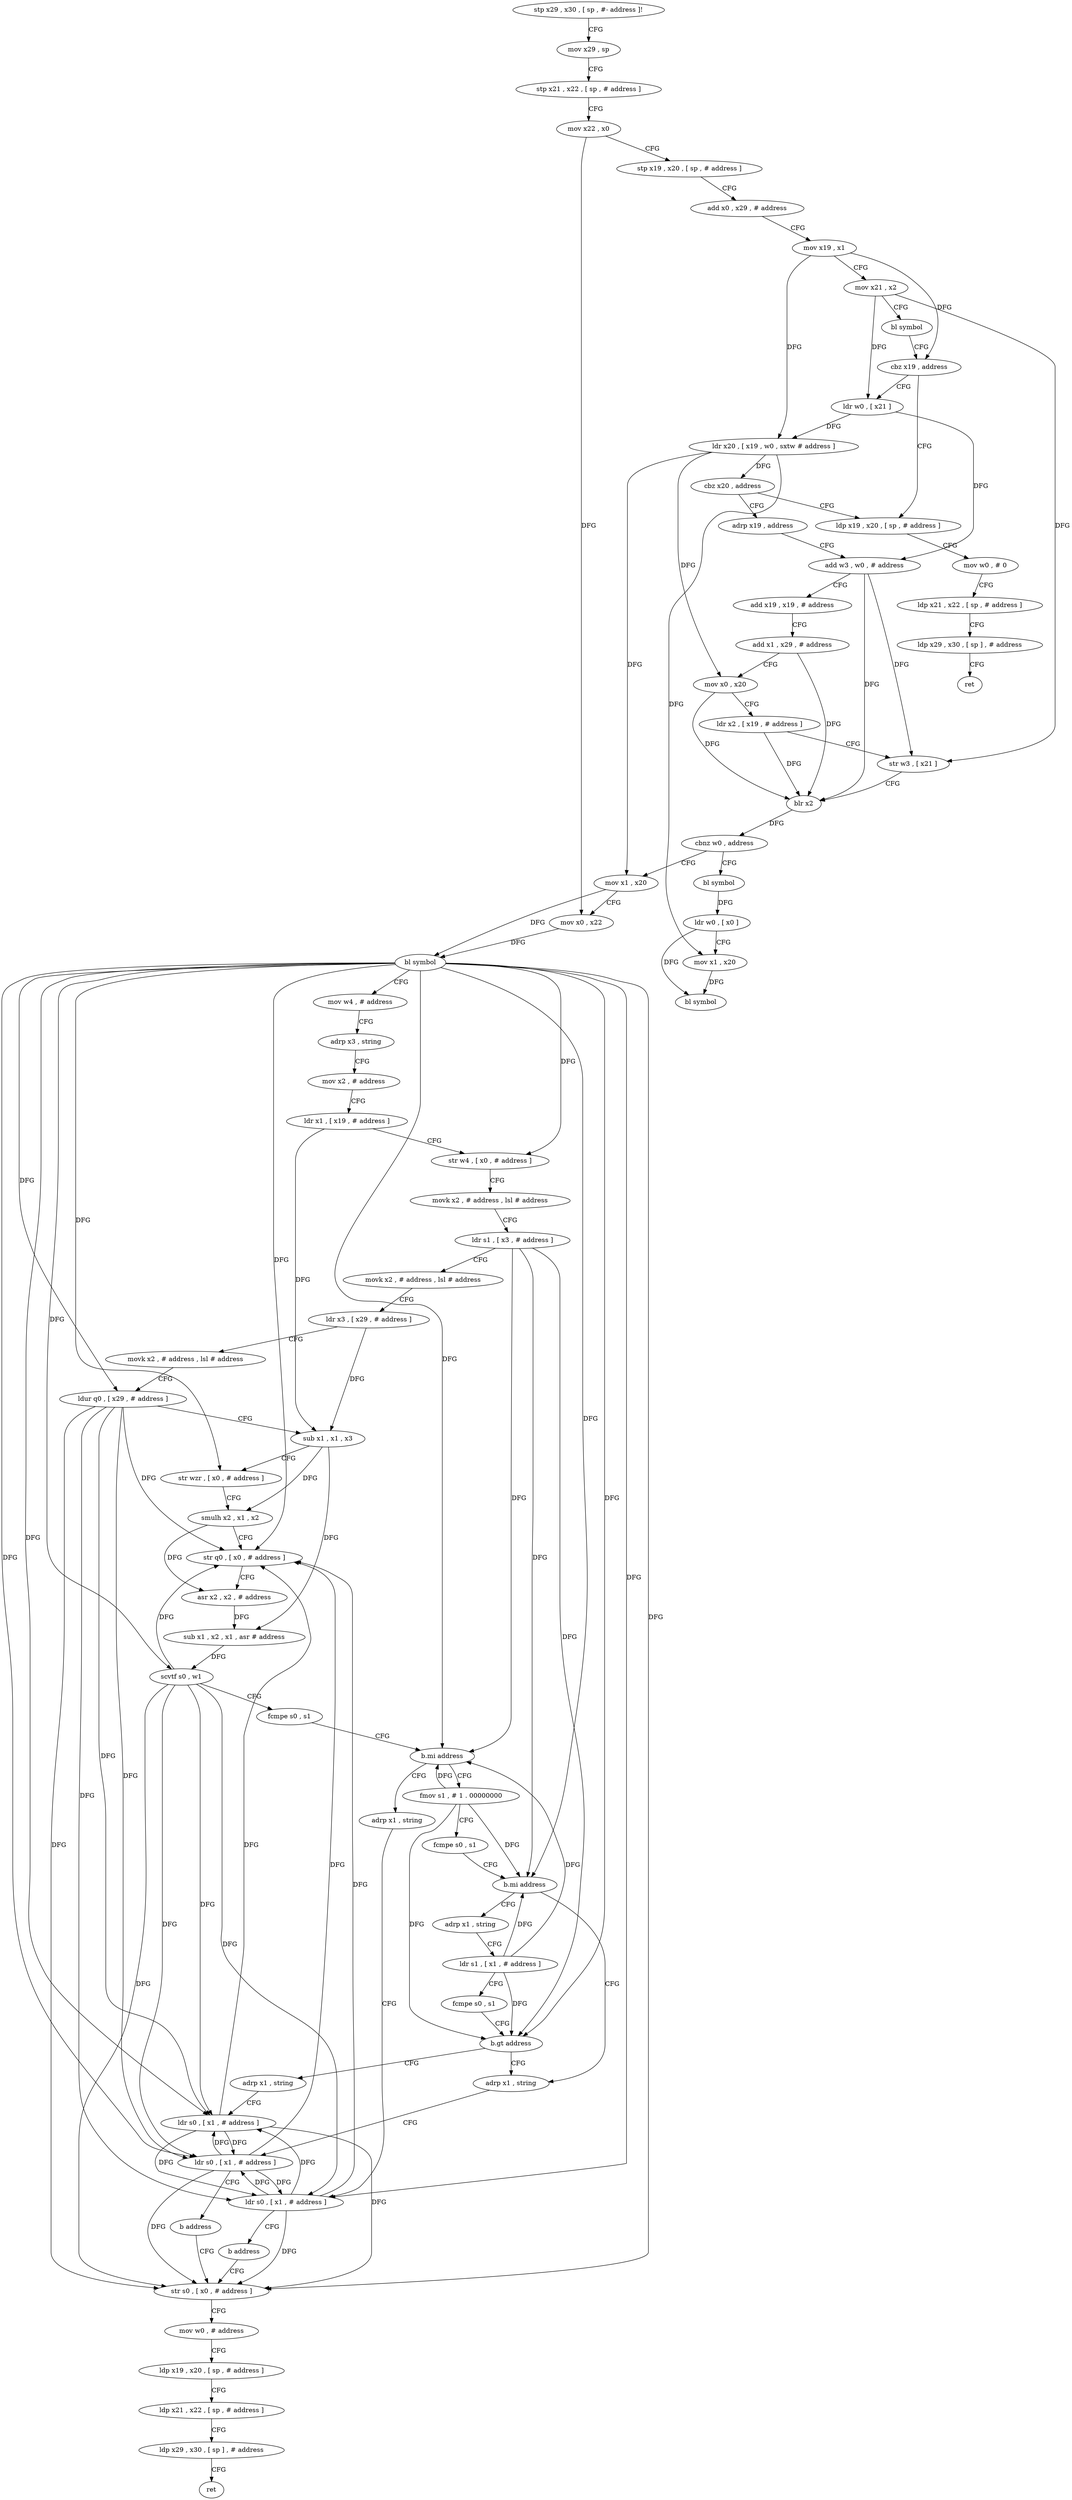 digraph "func" {
"4269176" [label = "stp x29 , x30 , [ sp , #- address ]!" ]
"4269180" [label = "mov x29 , sp" ]
"4269184" [label = "stp x21 , x22 , [ sp , # address ]" ]
"4269188" [label = "mov x22 , x0" ]
"4269192" [label = "stp x19 , x20 , [ sp , # address ]" ]
"4269196" [label = "add x0 , x29 , # address" ]
"4269200" [label = "mov x19 , x1" ]
"4269204" [label = "mov x21 , x2" ]
"4269208" [label = "bl symbol" ]
"4269212" [label = "cbz x19 , address" ]
"4269416" [label = "ldp x19 , x20 , [ sp , # address ]" ]
"4269216" [label = "ldr w0 , [ x21 ]" ]
"4269420" [label = "mov w0 , # 0" ]
"4269424" [label = "ldp x21 , x22 , [ sp , # address ]" ]
"4269428" [label = "ldp x29 , x30 , [ sp ] , # address" ]
"4269432" [label = "ret" ]
"4269220" [label = "ldr x20 , [ x19 , w0 , sxtw # address ]" ]
"4269224" [label = "cbz x20 , address" ]
"4269228" [label = "adrp x19 , address" ]
"4269232" [label = "add w3 , w0 , # address" ]
"4269236" [label = "add x19 , x19 , # address" ]
"4269240" [label = "add x1 , x29 , # address" ]
"4269244" [label = "mov x0 , x20" ]
"4269248" [label = "ldr x2 , [ x19 , # address ]" ]
"4269252" [label = "str w3 , [ x21 ]" ]
"4269256" [label = "blr x2" ]
"4269260" [label = "cbnz w0 , address" ]
"4269468" [label = "bl symbol" ]
"4269264" [label = "mov x1 , x20" ]
"4269472" [label = "ldr w0 , [ x0 ]" ]
"4269476" [label = "mov x1 , x20" ]
"4269480" [label = "bl symbol" ]
"4269268" [label = "mov x0 , x22" ]
"4269272" [label = "bl symbol" ]
"4269276" [label = "mov w4 , # address" ]
"4269280" [label = "adrp x3 , string" ]
"4269284" [label = "mov x2 , # address" ]
"4269288" [label = "ldr x1 , [ x19 , # address ]" ]
"4269292" [label = "str w4 , [ x0 , # address ]" ]
"4269296" [label = "movk x2 , # address , lsl # address" ]
"4269300" [label = "ldr s1 , [ x3 , # address ]" ]
"4269304" [label = "movk x2 , # address , lsl # address" ]
"4269308" [label = "ldr x3 , [ x29 , # address ]" ]
"4269312" [label = "movk x2 , # address , lsl # address" ]
"4269316" [label = "ldur q0 , [ x29 , # address ]" ]
"4269320" [label = "sub x1 , x1 , x3" ]
"4269324" [label = "str wzr , [ x0 , # address ]" ]
"4269328" [label = "smulh x2 , x1 , x2" ]
"4269332" [label = "str q0 , [ x0 , # address ]" ]
"4269336" [label = "asr x2 , x2 , # address" ]
"4269340" [label = "sub x1 , x2 , x1 , asr # address" ]
"4269344" [label = "scvtf s0 , w1" ]
"4269348" [label = "fcmpe s0 , s1" ]
"4269352" [label = "b.mi address" ]
"4269440" [label = "adrp x1 , string" ]
"4269356" [label = "fmov s1 , # 1 . 00000000" ]
"4269444" [label = "ldr s0 , [ x1 , # address ]" ]
"4269448" [label = "b address" ]
"4269392" [label = "str s0 , [ x0 , # address ]" ]
"4269360" [label = "fcmpe s0 , s1" ]
"4269364" [label = "b.mi address" ]
"4269456" [label = "adrp x1 , string" ]
"4269368" [label = "adrp x1 , string" ]
"4269396" [label = "mov w0 , # address" ]
"4269400" [label = "ldp x19 , x20 , [ sp , # address ]" ]
"4269404" [label = "ldp x21 , x22 , [ sp , # address ]" ]
"4269408" [label = "ldp x29 , x30 , [ sp ] , # address" ]
"4269412" [label = "ret" ]
"4269460" [label = "ldr s0 , [ x1 , # address ]" ]
"4269464" [label = "b address" ]
"4269372" [label = "ldr s1 , [ x1 , # address ]" ]
"4269376" [label = "fcmpe s0 , s1" ]
"4269380" [label = "b.gt address" ]
"4269384" [label = "adrp x1 , string" ]
"4269388" [label = "ldr s0 , [ x1 , # address ]" ]
"4269176" -> "4269180" [ label = "CFG" ]
"4269180" -> "4269184" [ label = "CFG" ]
"4269184" -> "4269188" [ label = "CFG" ]
"4269188" -> "4269192" [ label = "CFG" ]
"4269188" -> "4269268" [ label = "DFG" ]
"4269192" -> "4269196" [ label = "CFG" ]
"4269196" -> "4269200" [ label = "CFG" ]
"4269200" -> "4269204" [ label = "CFG" ]
"4269200" -> "4269212" [ label = "DFG" ]
"4269200" -> "4269220" [ label = "DFG" ]
"4269204" -> "4269208" [ label = "CFG" ]
"4269204" -> "4269216" [ label = "DFG" ]
"4269204" -> "4269252" [ label = "DFG" ]
"4269208" -> "4269212" [ label = "CFG" ]
"4269212" -> "4269416" [ label = "CFG" ]
"4269212" -> "4269216" [ label = "CFG" ]
"4269416" -> "4269420" [ label = "CFG" ]
"4269216" -> "4269220" [ label = "DFG" ]
"4269216" -> "4269232" [ label = "DFG" ]
"4269420" -> "4269424" [ label = "CFG" ]
"4269424" -> "4269428" [ label = "CFG" ]
"4269428" -> "4269432" [ label = "CFG" ]
"4269220" -> "4269224" [ label = "DFG" ]
"4269220" -> "4269244" [ label = "DFG" ]
"4269220" -> "4269476" [ label = "DFG" ]
"4269220" -> "4269264" [ label = "DFG" ]
"4269224" -> "4269416" [ label = "CFG" ]
"4269224" -> "4269228" [ label = "CFG" ]
"4269228" -> "4269232" [ label = "CFG" ]
"4269232" -> "4269236" [ label = "CFG" ]
"4269232" -> "4269252" [ label = "DFG" ]
"4269232" -> "4269256" [ label = "DFG" ]
"4269236" -> "4269240" [ label = "CFG" ]
"4269240" -> "4269244" [ label = "CFG" ]
"4269240" -> "4269256" [ label = "DFG" ]
"4269244" -> "4269248" [ label = "CFG" ]
"4269244" -> "4269256" [ label = "DFG" ]
"4269248" -> "4269252" [ label = "CFG" ]
"4269248" -> "4269256" [ label = "DFG" ]
"4269252" -> "4269256" [ label = "CFG" ]
"4269256" -> "4269260" [ label = "DFG" ]
"4269260" -> "4269468" [ label = "CFG" ]
"4269260" -> "4269264" [ label = "CFG" ]
"4269468" -> "4269472" [ label = "DFG" ]
"4269264" -> "4269268" [ label = "CFG" ]
"4269264" -> "4269272" [ label = "DFG" ]
"4269472" -> "4269476" [ label = "CFG" ]
"4269472" -> "4269480" [ label = "DFG" ]
"4269476" -> "4269480" [ label = "DFG" ]
"4269268" -> "4269272" [ label = "DFG" ]
"4269272" -> "4269276" [ label = "CFG" ]
"4269272" -> "4269292" [ label = "DFG" ]
"4269272" -> "4269324" [ label = "DFG" ]
"4269272" -> "4269332" [ label = "DFG" ]
"4269272" -> "4269392" [ label = "DFG" ]
"4269272" -> "4269316" [ label = "DFG" ]
"4269272" -> "4269344" [ label = "DFG" ]
"4269272" -> "4269352" [ label = "DFG" ]
"4269272" -> "4269444" [ label = "DFG" ]
"4269272" -> "4269364" [ label = "DFG" ]
"4269272" -> "4269460" [ label = "DFG" ]
"4269272" -> "4269380" [ label = "DFG" ]
"4269272" -> "4269388" [ label = "DFG" ]
"4269276" -> "4269280" [ label = "CFG" ]
"4269280" -> "4269284" [ label = "CFG" ]
"4269284" -> "4269288" [ label = "CFG" ]
"4269288" -> "4269292" [ label = "CFG" ]
"4269288" -> "4269320" [ label = "DFG" ]
"4269292" -> "4269296" [ label = "CFG" ]
"4269296" -> "4269300" [ label = "CFG" ]
"4269300" -> "4269304" [ label = "CFG" ]
"4269300" -> "4269352" [ label = "DFG" ]
"4269300" -> "4269364" [ label = "DFG" ]
"4269300" -> "4269380" [ label = "DFG" ]
"4269304" -> "4269308" [ label = "CFG" ]
"4269308" -> "4269312" [ label = "CFG" ]
"4269308" -> "4269320" [ label = "DFG" ]
"4269312" -> "4269316" [ label = "CFG" ]
"4269316" -> "4269320" [ label = "CFG" ]
"4269316" -> "4269332" [ label = "DFG" ]
"4269316" -> "4269444" [ label = "DFG" ]
"4269316" -> "4269392" [ label = "DFG" ]
"4269316" -> "4269460" [ label = "DFG" ]
"4269316" -> "4269388" [ label = "DFG" ]
"4269320" -> "4269324" [ label = "CFG" ]
"4269320" -> "4269328" [ label = "DFG" ]
"4269320" -> "4269340" [ label = "DFG" ]
"4269324" -> "4269328" [ label = "CFG" ]
"4269328" -> "4269332" [ label = "CFG" ]
"4269328" -> "4269336" [ label = "DFG" ]
"4269332" -> "4269336" [ label = "CFG" ]
"4269336" -> "4269340" [ label = "DFG" ]
"4269340" -> "4269344" [ label = "DFG" ]
"4269344" -> "4269348" [ label = "CFG" ]
"4269344" -> "4269332" [ label = "DFG" ]
"4269344" -> "4269444" [ label = "DFG" ]
"4269344" -> "4269392" [ label = "DFG" ]
"4269344" -> "4269460" [ label = "DFG" ]
"4269344" -> "4269388" [ label = "DFG" ]
"4269348" -> "4269352" [ label = "CFG" ]
"4269352" -> "4269440" [ label = "CFG" ]
"4269352" -> "4269356" [ label = "CFG" ]
"4269440" -> "4269444" [ label = "CFG" ]
"4269356" -> "4269360" [ label = "CFG" ]
"4269356" -> "4269352" [ label = "DFG" ]
"4269356" -> "4269364" [ label = "DFG" ]
"4269356" -> "4269380" [ label = "DFG" ]
"4269444" -> "4269448" [ label = "CFG" ]
"4269444" -> "4269332" [ label = "DFG" ]
"4269444" -> "4269392" [ label = "DFG" ]
"4269444" -> "4269460" [ label = "DFG" ]
"4269444" -> "4269388" [ label = "DFG" ]
"4269448" -> "4269392" [ label = "CFG" ]
"4269392" -> "4269396" [ label = "CFG" ]
"4269360" -> "4269364" [ label = "CFG" ]
"4269364" -> "4269456" [ label = "CFG" ]
"4269364" -> "4269368" [ label = "CFG" ]
"4269456" -> "4269460" [ label = "CFG" ]
"4269368" -> "4269372" [ label = "CFG" ]
"4269396" -> "4269400" [ label = "CFG" ]
"4269400" -> "4269404" [ label = "CFG" ]
"4269404" -> "4269408" [ label = "CFG" ]
"4269408" -> "4269412" [ label = "CFG" ]
"4269460" -> "4269464" [ label = "CFG" ]
"4269460" -> "4269332" [ label = "DFG" ]
"4269460" -> "4269444" [ label = "DFG" ]
"4269460" -> "4269392" [ label = "DFG" ]
"4269460" -> "4269388" [ label = "DFG" ]
"4269464" -> "4269392" [ label = "CFG" ]
"4269372" -> "4269376" [ label = "CFG" ]
"4269372" -> "4269352" [ label = "DFG" ]
"4269372" -> "4269364" [ label = "DFG" ]
"4269372" -> "4269380" [ label = "DFG" ]
"4269376" -> "4269380" [ label = "CFG" ]
"4269380" -> "4269456" [ label = "CFG" ]
"4269380" -> "4269384" [ label = "CFG" ]
"4269384" -> "4269388" [ label = "CFG" ]
"4269388" -> "4269392" [ label = "DFG" ]
"4269388" -> "4269332" [ label = "DFG" ]
"4269388" -> "4269444" [ label = "DFG" ]
"4269388" -> "4269460" [ label = "DFG" ]
}
